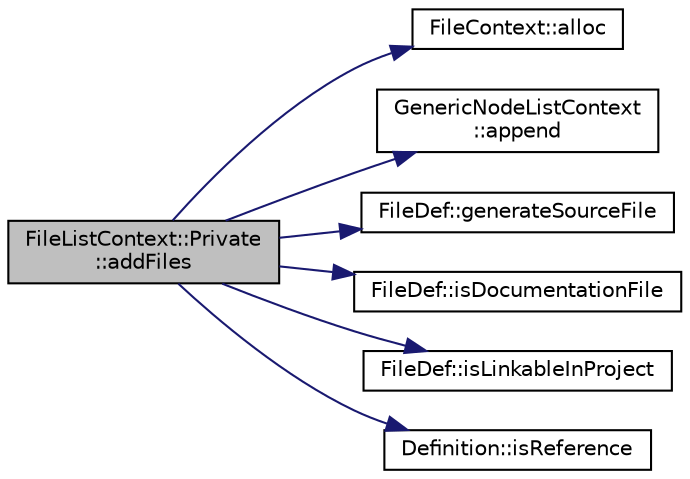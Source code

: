 digraph "FileListContext::Private::addFiles"
{
 // LATEX_PDF_SIZE
  edge [fontname="Helvetica",fontsize="10",labelfontname="Helvetica",labelfontsize="10"];
  node [fontname="Helvetica",fontsize="10",shape=record];
  rankdir="LR";
  Node1 [label="FileListContext::Private\l::addFiles",height=0.2,width=0.4,color="black", fillcolor="grey75", style="filled", fontcolor="black",tooltip=" "];
  Node1 -> Node2 [color="midnightblue",fontsize="10",style="solid",fontname="Helvetica"];
  Node2 [label="FileContext::alloc",height=0.2,width=0.4,color="black", fillcolor="white", style="filled",URL="$classFileContext.html#aba2fe05cd43c591a894840482ed32e79",tooltip=" "];
  Node1 -> Node3 [color="midnightblue",fontsize="10",style="solid",fontname="Helvetica"];
  Node3 [label="GenericNodeListContext\l::append",height=0.2,width=0.4,color="black", fillcolor="white", style="filled",URL="$classGenericNodeListContext.html#a1e3defa7bc050ae33e2fbabba7a20643",tooltip=" "];
  Node1 -> Node4 [color="midnightblue",fontsize="10",style="solid",fontname="Helvetica"];
  Node4 [label="FileDef::generateSourceFile",height=0.2,width=0.4,color="black", fillcolor="white", style="filled",URL="$classFileDef.html#a6702563833af37fc90c00d231c4574b5",tooltip=" "];
  Node1 -> Node5 [color="midnightblue",fontsize="10",style="solid",fontname="Helvetica"];
  Node5 [label="FileDef::isDocumentationFile",height=0.2,width=0.4,color="black", fillcolor="white", style="filled",URL="$classFileDef.html#ad64ab8e7db62dd0d9ddde26d0a7a1263",tooltip=" "];
  Node1 -> Node6 [color="midnightblue",fontsize="10",style="solid",fontname="Helvetica"];
  Node6 [label="FileDef::isLinkableInProject",height=0.2,width=0.4,color="black", fillcolor="white", style="filled",URL="$classFileDef.html#a884b2abd3ea022171c3a8f061500fe6a",tooltip=" "];
  Node1 -> Node7 [color="midnightblue",fontsize="10",style="solid",fontname="Helvetica"];
  Node7 [label="Definition::isReference",height=0.2,width=0.4,color="black", fillcolor="white", style="filled",URL="$classDefinition.html#ae1c69242fea84675cf9a07b0ba22f52f",tooltip=" "];
}
